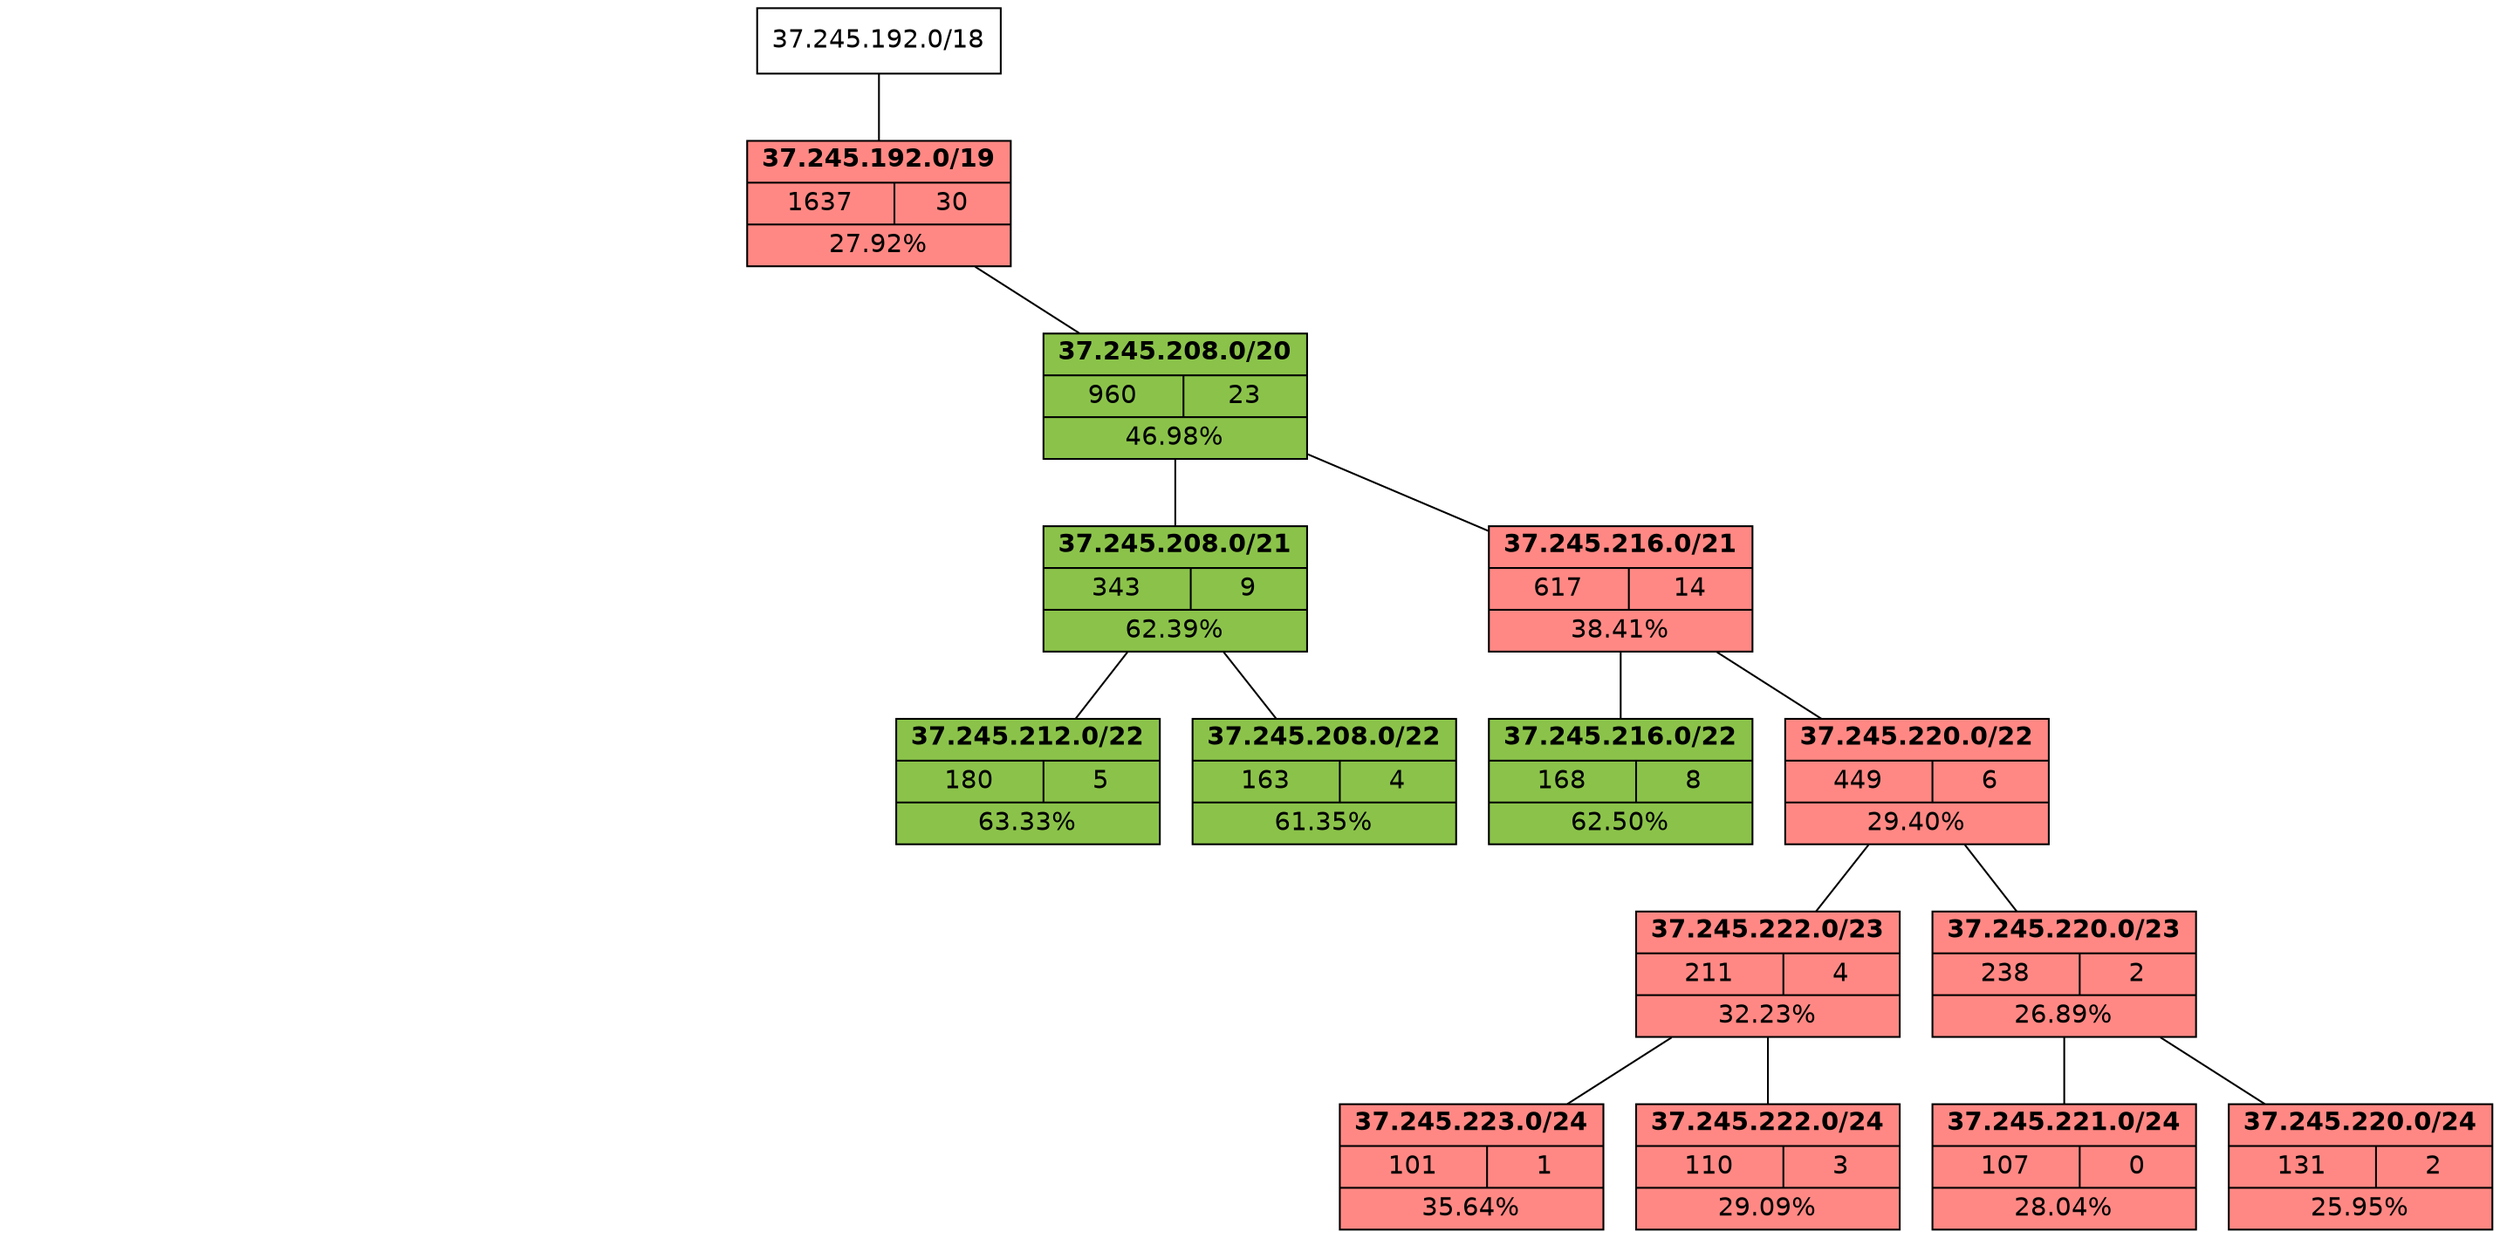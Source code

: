 
graph {
    fontname="Helvetica"
    node [shape=record, fontname="Helvetica"];
    rankdir=TB;
    splines=false;

    "37.245.200.0/21" [label=<{<B>37.245.200.0/21</B>|{174|1}|{0.00%}}>, style=invis, fillcolor="#FF8884"];
    "37.245.192.0/20" -- "37.245.200.0/21" [style=invis];

    "37.245.212.0/22" [label=<{<B>37.245.212.0/22</B>|{180|5}|{63.33%}}>, style=filled, fillcolor="#8bc34a"];
    "37.245.208.0/21" -- "37.245.212.0/22";

    "37.245.208.0/22" [label=<{<B>37.245.208.0/22</B>|{163|4}|{61.35%}}>, style=filled, fillcolor="#8bc34a"];
    "37.245.208.0/21" -- "37.245.208.0/22";

    "37.245.216.0/22" [label=<{<B>37.245.216.0/22</B>|{168|8}|{62.50%}}>, style=filled, fillcolor="#8bc34a"];
    "37.245.216.0/21" -- "37.245.216.0/22";

    "37.245.192.0/23" [label=<{<B>37.245.192.0/23</B>|{123|2}|{0.81%}}>, style=invis, fillcolor="#FF8884"];
    "37.245.192.0/22" -- "37.245.192.0/23" [style=invis];

    "37.245.194.0/23" [label=<{<B>37.245.194.0/23</B>|{123|2}|{1.63%}}>, style=invis, fillcolor="#FF8884"];
    "37.245.192.0/22" -- "37.245.194.0/23" [style=invis];

    "37.245.196.0/23" [label=<{<B>37.245.196.0/23</B>|{153|2}|{0.65%}}>, style=invis, fillcolor="#FF8884"];
    "37.245.196.0/22" -- "37.245.196.0/23" [style=invis];

    "37.245.198.0/23" [label=<{<B>37.245.198.0/23</B>|{104|0}|{1.92%}}>, style=invis, fillcolor="#FF8884"];
    "37.245.196.0/22" -- "37.245.198.0/23" [style=invis];

    "37.245.223.0/24" [label=<{<B>37.245.223.0/24</B>|{101|1}|{35.64%}}>, style=filled, fillcolor="#FF8884"];
    "37.245.222.0/23" -- "37.245.223.0/24";

    "37.245.222.0/24" [label=<{<B>37.245.222.0/24</B>|{110|3}|{29.09%}}>, style=filled, fillcolor="#FF8884"];
    "37.245.222.0/23" -- "37.245.222.0/24";

    "37.245.221.0/24" [label=<{<B>37.245.221.0/24</B>|{107|0}|{28.04%}}>, style=filled, fillcolor="#FF8884"];
    "37.245.220.0/23" -- "37.245.221.0/24";

    "37.245.220.0/24" [label=<{<B>37.245.220.0/24</B>|{131|2}|{25.95%}}>, style=filled, fillcolor="#FF8884"];
    "37.245.220.0/23" -- "37.245.220.0/24";

    "37.245.222.0/23" [label=<{<B>37.245.222.0/23</B>|{211|4}|{32.23%}}>, style=filled, fillcolor="#FF8884"];
    "37.245.220.0/22" -- "37.245.222.0/23";

    "37.245.220.0/23" [label=<{<B>37.245.220.0/23</B>|{238|2}|{26.89%}}>, style=filled, fillcolor="#FF8884"];
    "37.245.220.0/22" -- "37.245.220.0/23";

    "37.245.220.0/22" [label=<{<B>37.245.220.0/22</B>|{449|6}|{29.40%}}>, style=filled, fillcolor="#FF8884"];
    "37.245.216.0/21" -- "37.245.220.0/22";

    "37.245.192.0/22" [label=<{<B>37.245.192.0/22</B>|{246|4}|{1.22%}}>, style=invis, fillcolor="#FF8884"];
    "37.245.192.0/21" -- "37.245.192.0/22" [style=invis];

    "37.245.196.0/22" [label=<{<B>37.245.196.0/22</B>|{257|2}|{1.17%}}>, style=invis, fillcolor="#FF8884"];
    "37.245.192.0/21" -- "37.245.196.0/22" [style=invis];

    "37.245.216.0/21" [label=<{<B>37.245.216.0/21</B>|{617|14}|{38.41%}}>, style=filled, fillcolor="#FF8884"];
    "37.245.208.0/20" -- "37.245.216.0/21";

    "37.245.192.0/21" [label=<{<B>37.245.192.0/21</B>|{503|6}|{1.19%}}>, style=invis, fillcolor="#FF8884"];
    "37.245.192.0/20" -- "37.245.192.0/21" [style=invis];

    "37.245.208.0/21" [label=<{<B>37.245.208.0/21</B>|{343|9}|{62.39%}}>, style=filled, fillcolor="#8bc34a"];
    "37.245.208.0/20" -- "37.245.208.0/21";

    "37.245.208.0/20" [label=<{<B>37.245.208.0/20</B>|{960|23}|{46.98%}}>, style=filled, fillcolor="#8bc34a"];
    "37.245.192.0/19" -- "37.245.208.0/20";

    "37.245.192.0/20" [label=<{<B>37.245.192.0/20</B>|{677|7}|{0.89%}}>, style=invis, fillcolor="#FF8884"];
    "37.245.192.0/19" -- "37.245.192.0/20" [style=invis];

    "37.245.192.0/19" [label=<{<B>37.245.192.0/19</B>|{1637|30}|{27.92%}}>, style=filled, fillcolor="#FF8884"];
    "37.245.192.0/18" -- "37.245.192.0/19";
}

